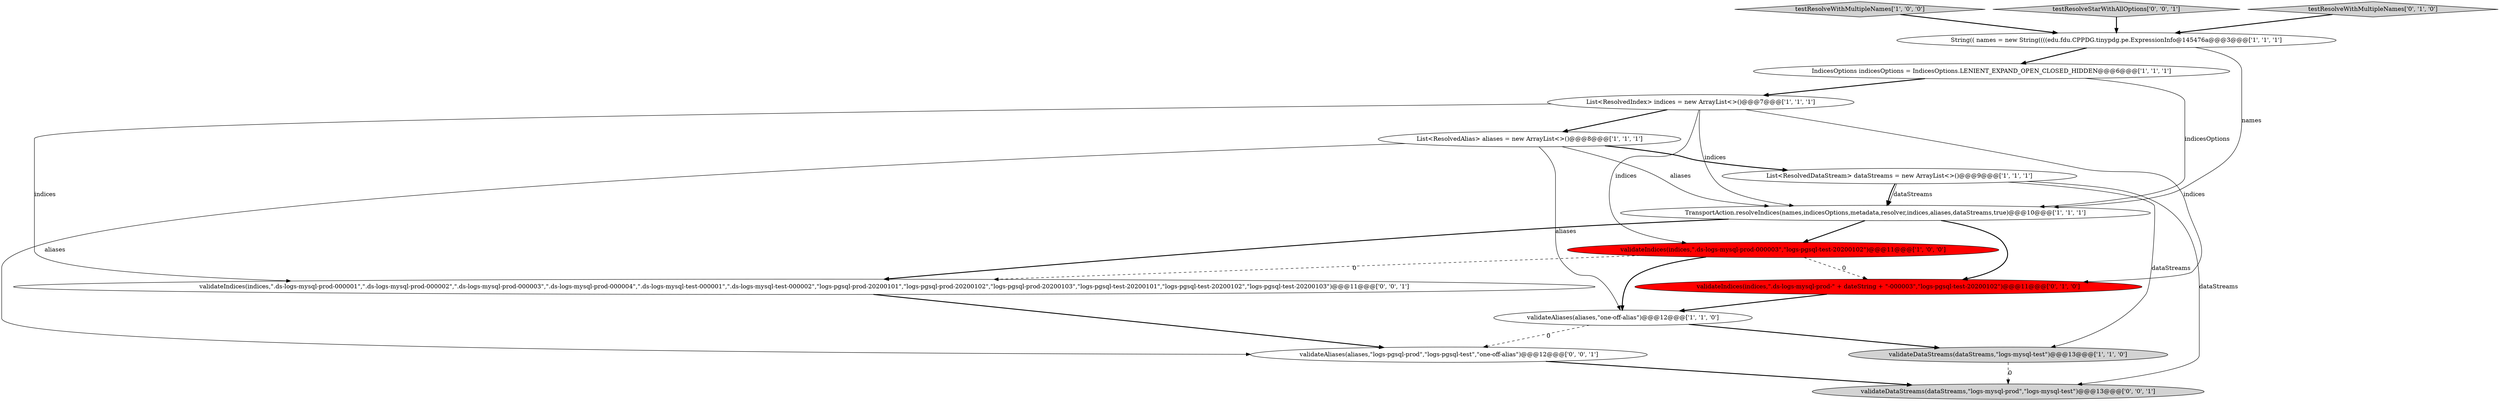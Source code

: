 digraph {
14 [style = filled, label = "validateAliases(aliases,\"logs-pgsql-prod\",\"logs-pgsql-test\",\"one-off-alias\")@@@12@@@['0', '0', '1']", fillcolor = white, shape = ellipse image = "AAA0AAABBB3BBB"];
4 [style = filled, label = "String(( names = new String((((edu.fdu.CPPDG.tinypdg.pe.ExpressionInfo@145476a@@@3@@@['1', '1', '1']", fillcolor = white, shape = ellipse image = "AAA0AAABBB1BBB"];
1 [style = filled, label = "IndicesOptions indicesOptions = IndicesOptions.LENIENT_EXPAND_OPEN_CLOSED_HIDDEN@@@6@@@['1', '1', '1']", fillcolor = white, shape = ellipse image = "AAA0AAABBB1BBB"];
2 [style = filled, label = "TransportAction.resolveIndices(names,indicesOptions,metadata,resolver,indices,aliases,dataStreams,true)@@@10@@@['1', '1', '1']", fillcolor = white, shape = ellipse image = "AAA0AAABBB1BBB"];
7 [style = filled, label = "validateDataStreams(dataStreams,\"logs-mysql-test\")@@@13@@@['1', '1', '0']", fillcolor = lightgray, shape = ellipse image = "AAA0AAABBB1BBB"];
3 [style = filled, label = "validateIndices(indices,\".ds-logs-mysql-prod-000003\",\"logs-pgsql-test-20200102\")@@@11@@@['1', '0', '0']", fillcolor = red, shape = ellipse image = "AAA1AAABBB1BBB"];
9 [style = filled, label = "testResolveWithMultipleNames['1', '0', '0']", fillcolor = lightgray, shape = diamond image = "AAA0AAABBB1BBB"];
13 [style = filled, label = "validateIndices(indices,\".ds-logs-mysql-prod-000001\",\".ds-logs-mysql-prod-000002\",\".ds-logs-mysql-prod-000003\",\".ds-logs-mysql-prod-000004\",\".ds-logs-mysql-test-000001\",\".ds-logs-mysql-test-000002\",\"logs-pgsql-prod-20200101\",\"logs-pgsql-prod-20200102\",\"logs-pgsql-prod-20200103\",\"logs-pgsql-test-20200101\",\"logs-pgsql-test-20200102\",\"logs-pgsql-test-20200103\")@@@11@@@['0', '0', '1']", fillcolor = white, shape = ellipse image = "AAA0AAABBB3BBB"];
10 [style = filled, label = "validateIndices(indices,\".ds-logs-mysql-prod-\" + dateString + \"-000003\",\"logs-pgsql-test-20200102\")@@@11@@@['0', '1', '0']", fillcolor = red, shape = ellipse image = "AAA1AAABBB2BBB"];
15 [style = filled, label = "validateDataStreams(dataStreams,\"logs-mysql-prod\",\"logs-mysql-test\")@@@13@@@['0', '0', '1']", fillcolor = lightgray, shape = ellipse image = "AAA0AAABBB3BBB"];
12 [style = filled, label = "testResolveStarWithAllOptions['0', '0', '1']", fillcolor = lightgray, shape = diamond image = "AAA0AAABBB3BBB"];
11 [style = filled, label = "testResolveWithMultipleNames['0', '1', '0']", fillcolor = lightgray, shape = diamond image = "AAA0AAABBB2BBB"];
8 [style = filled, label = "List<ResolvedDataStream> dataStreams = new ArrayList<>()@@@9@@@['1', '1', '1']", fillcolor = white, shape = ellipse image = "AAA0AAABBB1BBB"];
0 [style = filled, label = "validateAliases(aliases,\"one-off-alias\")@@@12@@@['1', '1', '0']", fillcolor = white, shape = ellipse image = "AAA0AAABBB1BBB"];
5 [style = filled, label = "List<ResolvedAlias> aliases = new ArrayList<>()@@@8@@@['1', '1', '1']", fillcolor = white, shape = ellipse image = "AAA0AAABBB1BBB"];
6 [style = filled, label = "List<ResolvedIndex> indices = new ArrayList<>()@@@7@@@['1', '1', '1']", fillcolor = white, shape = ellipse image = "AAA0AAABBB1BBB"];
5->8 [style = bold, label=""];
8->7 [style = solid, label="dataStreams"];
9->4 [style = bold, label=""];
2->3 [style = bold, label=""];
11->4 [style = bold, label=""];
6->3 [style = solid, label="indices"];
6->2 [style = solid, label="indices"];
5->2 [style = solid, label="aliases"];
5->0 [style = solid, label="aliases"];
2->10 [style = bold, label=""];
3->13 [style = dashed, label="0"];
3->0 [style = bold, label=""];
8->15 [style = solid, label="dataStreams"];
2->13 [style = bold, label=""];
0->7 [style = bold, label=""];
0->14 [style = dashed, label="0"];
6->5 [style = bold, label=""];
1->6 [style = bold, label=""];
1->2 [style = solid, label="indicesOptions"];
6->10 [style = solid, label="indices"];
8->2 [style = bold, label=""];
12->4 [style = bold, label=""];
6->13 [style = solid, label="indices"];
8->2 [style = solid, label="dataStreams"];
10->0 [style = bold, label=""];
7->15 [style = dashed, label="0"];
14->15 [style = bold, label=""];
4->1 [style = bold, label=""];
4->2 [style = solid, label="names"];
3->10 [style = dashed, label="0"];
5->14 [style = solid, label="aliases"];
13->14 [style = bold, label=""];
}
